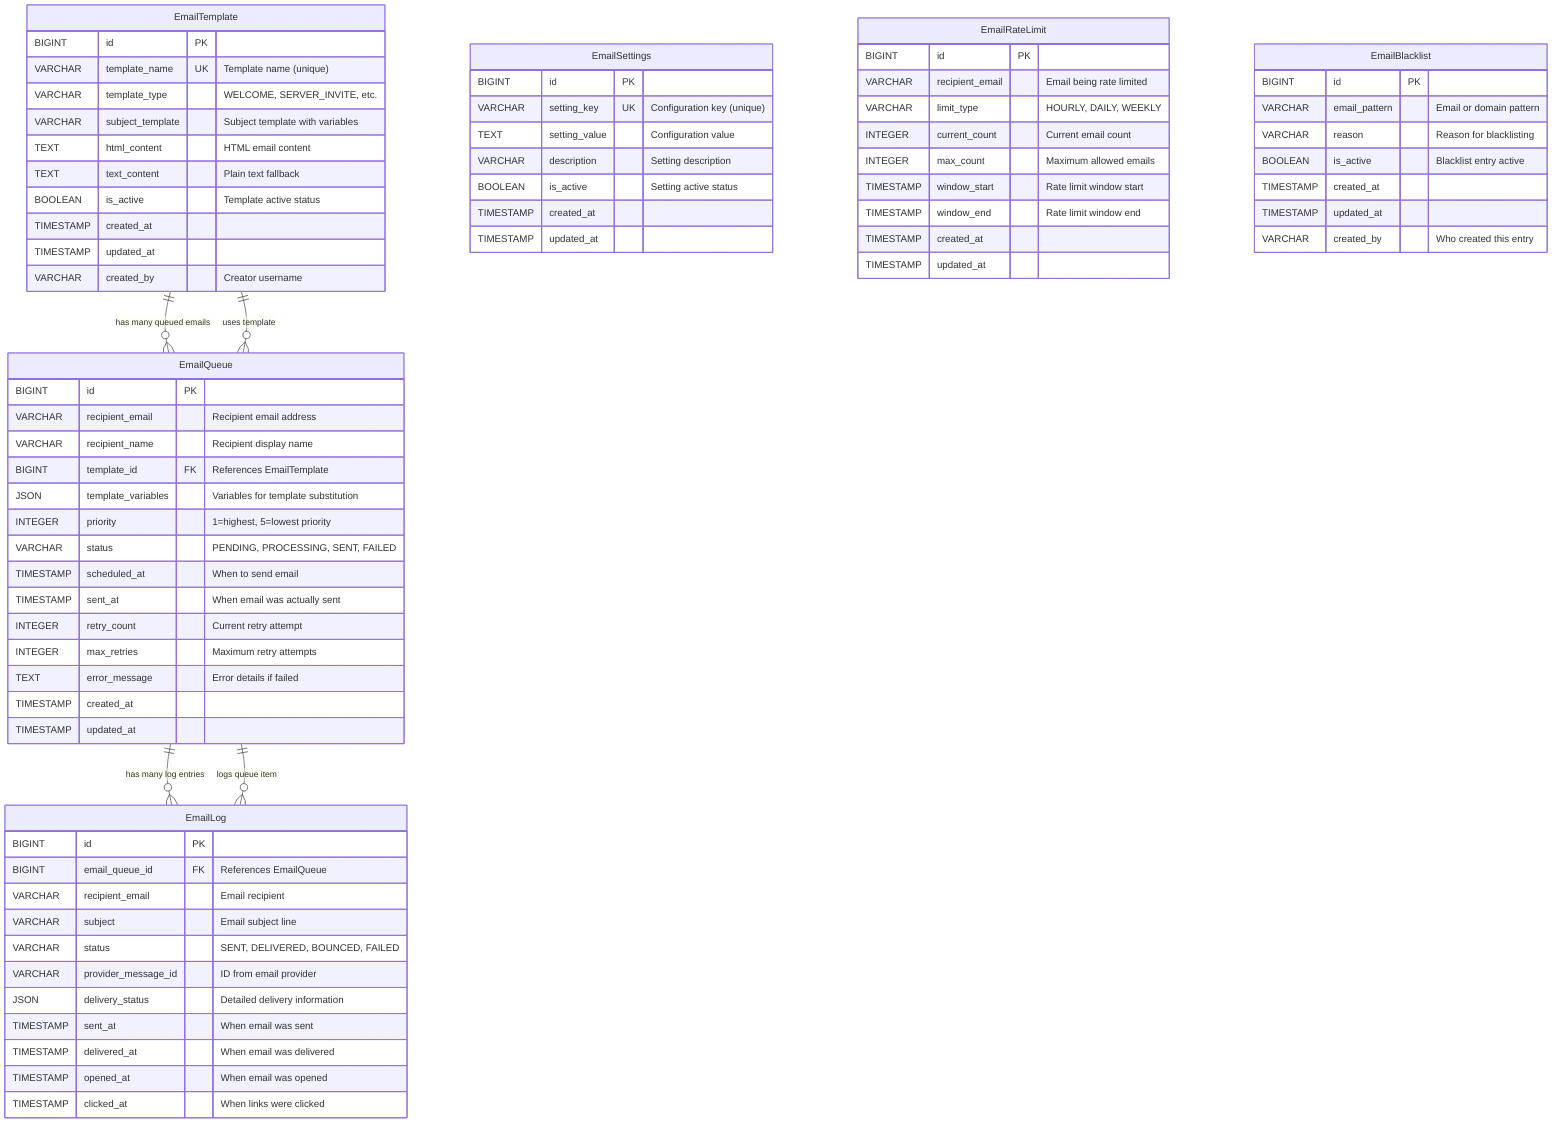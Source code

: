 erDiagram
    EmailTemplate {
        BIGINT id PK
        VARCHAR template_name UK "Template name (unique)"
        VARCHAR template_type "WELCOME, SERVER_INVITE, etc."
        VARCHAR subject_template "Subject template with variables"
        TEXT html_content "HTML email content"
        TEXT text_content "Plain text fallback"
        BOOLEAN is_active "Template active status"
        TIMESTAMP created_at
        TIMESTAMP updated_at
        VARCHAR created_by "Creator username"
    }

    EmailQueue {
        BIGINT id PK
        VARCHAR recipient_email "Recipient email address"
        VARCHAR recipient_name "Recipient display name"
        BIGINT template_id FK "References EmailTemplate"
        JSON template_variables "Variables for template substitution"
        INTEGER priority "1=highest, 5=lowest priority"
        VARCHAR status "PENDING, PROCESSING, SENT, FAILED"
        TIMESTAMP scheduled_at "When to send email"
        TIMESTAMP sent_at "When email was actually sent"
        INTEGER retry_count "Current retry attempt"
        INTEGER max_retries "Maximum retry attempts"
        TEXT error_message "Error details if failed"
        TIMESTAMP created_at
        TIMESTAMP updated_at
    }

    EmailLog {
        BIGINT id PK
        BIGINT email_queue_id FK "References EmailQueue"
        VARCHAR recipient_email "Email recipient"
        VARCHAR subject "Email subject line"
        VARCHAR status "SENT, DELIVERED, BOUNCED, FAILED"
        VARCHAR provider_message_id "ID from email provider"
        JSON delivery_status "Detailed delivery information"
        TIMESTAMP sent_at "When email was sent"
        TIMESTAMP delivered_at "When email was delivered"
        TIMESTAMP opened_at "When email was opened"
        TIMESTAMP clicked_at "When links were clicked"
    }

    EmailSettings {
        BIGINT id PK
        VARCHAR setting_key UK "Configuration key (unique)"
        TEXT setting_value "Configuration value"
        VARCHAR description "Setting description"
        BOOLEAN is_active "Setting active status"
        TIMESTAMP created_at
        TIMESTAMP updated_at
    }

    EmailRateLimit {
        BIGINT id PK
        VARCHAR recipient_email "Email being rate limited"
        VARCHAR limit_type "HOURLY, DAILY, WEEKLY"
        INTEGER current_count "Current email count"
        INTEGER max_count "Maximum allowed emails"
        TIMESTAMP window_start "Rate limit window start"
        TIMESTAMP window_end "Rate limit window end"
        TIMESTAMP created_at
        TIMESTAMP updated_at
    }

    EmailBlacklist {
        BIGINT id PK
        VARCHAR email_pattern "Email or domain pattern"
        VARCHAR reason "Reason for blacklisting"
        BOOLEAN is_active "Blacklist entry active"
        TIMESTAMP created_at
        TIMESTAMP updated_at
        VARCHAR created_by "Who created this entry"
    }

    %% Relationships
    EmailTemplate ||--o{ EmailQueue : "has many queued emails"
    EmailQueue ||--o{ EmailLog : "has many log entries"
    EmailQueue }o--|| EmailTemplate : "uses template"
    EmailLog }o--|| EmailQueue : "logs queue item"